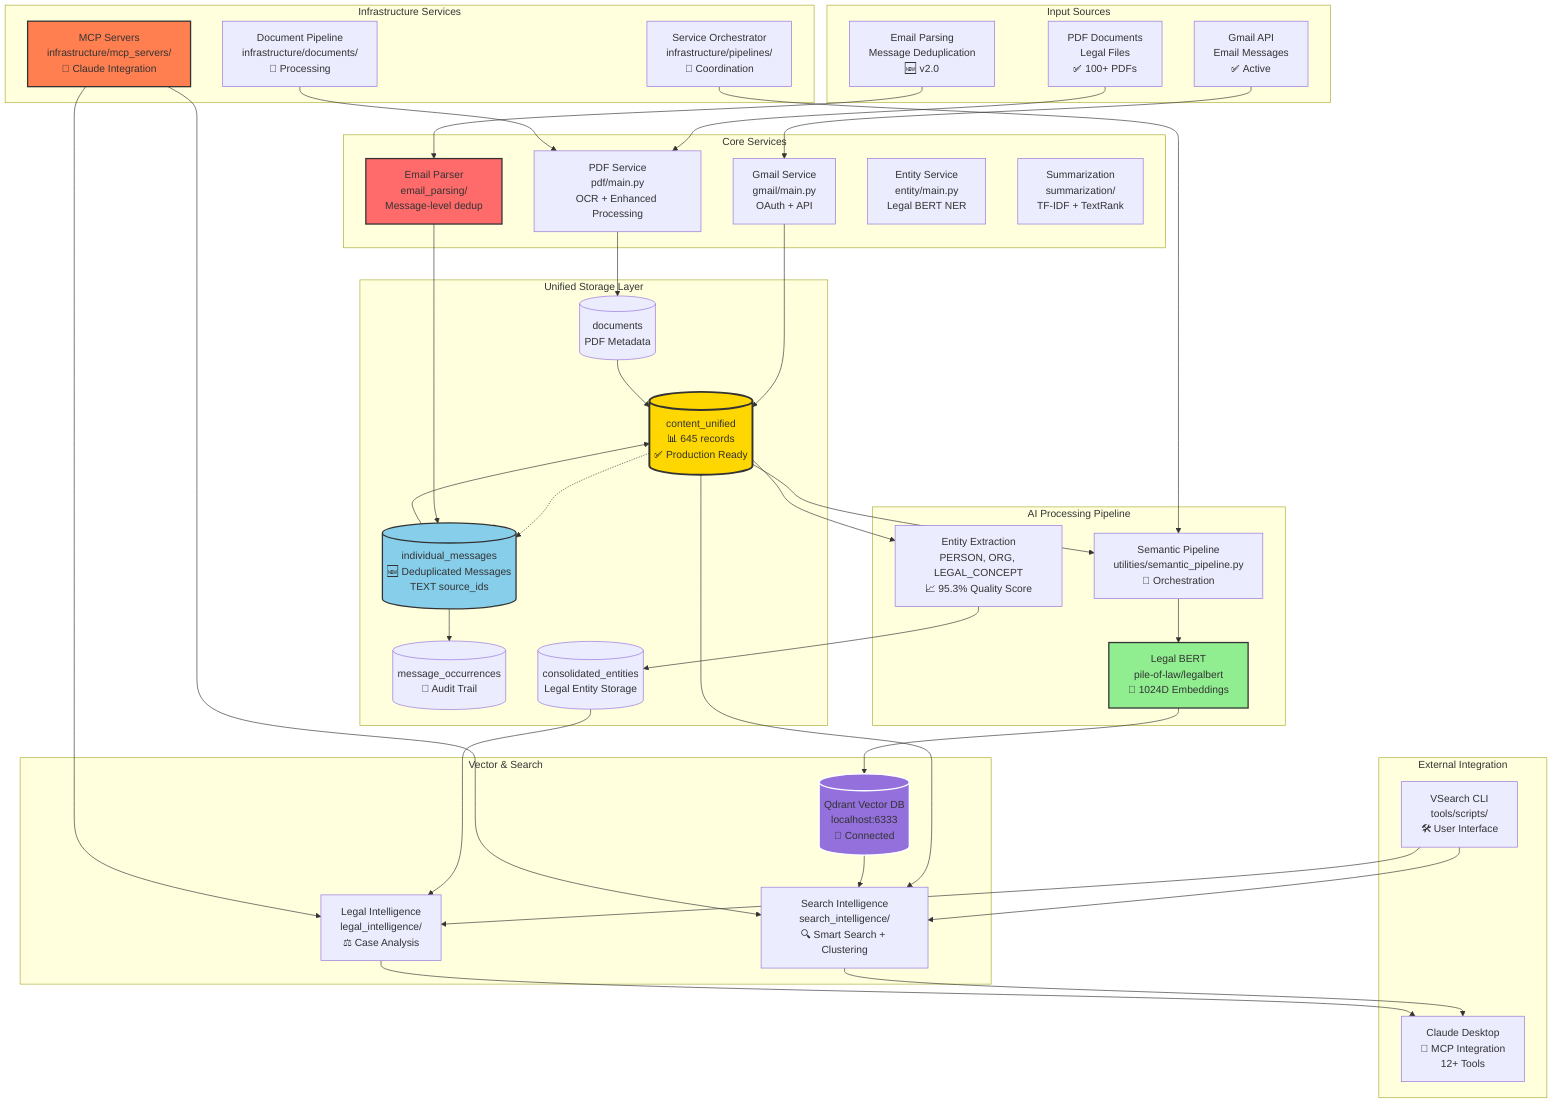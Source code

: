 flowchart TB
    subgraph "Input Sources"
        GmailAPI[Gmail API<br/>Email Messages<br/>✅ Active]
        PDFFiles[PDF Documents<br/>Legal Files<br/>✅ 100+ PDFs]
        EmailParsing[Email Parsing<br/>Message Deduplication<br/>🆕 v2.0]
    end
    
    subgraph "Core Services"
        GmailService[Gmail Service<br/>gmail/main.py<br/>OAuth + API]
        PDFService[PDF Service<br/>pdf/main.py<br/>OCR + Enhanced Processing]
        EmailParser[Email Parser<br/>email_parsing/<br/>Message-level dedup]
        EntityService[Entity Service<br/>entity/main.py<br/>Legal BERT NER]
        SummarizationService[Summarization<br/>summarization/<br/>TF-IDF + TextRank]
    end
    
    subgraph "Unified Storage Layer"
        ContentUnified[(content_unified<br/>📊 645 records<br/>✅ Production Ready)]
        IndividualMessages[(individual_messages<br/>🆕 Deduplicated Messages<br/>TEXT source_ids)]
        MessageOccurrences[(message_occurrences<br/>📝 Audit Trail)]
        Documents[(documents<br/>PDF Metadata)]
        ConsolidatedEntities[(consolidated_entities<br/>Legal Entity Storage)]
        
        ContentUnified -.-> IndividualMessages
        IndividualMessages --> MessageOccurrences
    end
    
    subgraph "AI Processing Pipeline"
        LegalBERT[Legal BERT<br/>pile-of-law/legalbert<br/>🤖 1024D Embeddings]
        EntityExtraction[Entity Extraction<br/>PERSON, ORG, LEGAL_CONCEPT<br/>📈 95.3% Quality Score]
        SemanticPipeline[Semantic Pipeline<br/>utilities/semantic_pipeline.py<br/>🔄 Orchestration]
    end
    
    subgraph "Vector & Search"
        Qdrant[(Qdrant Vector DB<br/>localhost:6333<br/>📡 Connected)]
        SearchIntelligence[Search Intelligence<br/>search_intelligence/<br/>🔍 Smart Search + Clustering]
        LegalIntelligence[Legal Intelligence<br/>legal_intelligence/<br/>⚖️ Case Analysis]
    end
    
    subgraph "Infrastructure Services"
        MCPServers[MCP Servers<br/>infrastructure/mcp_servers/<br/>🔌 Claude Integration]
        DocumentPipeline[Document Pipeline<br/>infrastructure/documents/<br/>📄 Processing]
        ServiceOrchestrator[Service Orchestrator<br/>infrastructure/pipelines/<br/>🎯 Coordination]
    end
    
    subgraph "External Integration"
        ClaudeDesktop[Claude Desktop<br/>🤝 MCP Integration<br/>12+ Tools]
        VSearchCLI[VSearch CLI<br/>tools/scripts/<br/>🛠️ User Interface]
    end
    
    %% Primary Data Flow
    GmailAPI --> GmailService
    PDFFiles --> PDFService
    EmailParsing --> EmailParser
    
    GmailService --> ContentUnified
    PDFService --> Documents
    EmailParser --> IndividualMessages
    
    %% Processing Flow
    ContentUnified --> EntityExtraction
    ContentUnified --> SemanticPipeline
    IndividualMessages --> ContentUnified
    Documents --> ContentUnified
    
    EntityExtraction --> ConsolidatedEntities
    SemanticPipeline --> LegalBERT
    LegalBERT --> Qdrant
    
    %% Search & Intelligence
    ContentUnified --> SearchIntelligence
    Qdrant --> SearchIntelligence
    ConsolidatedEntities --> LegalIntelligence
    
    %% Infrastructure Coordination
    ServiceOrchestrator --> SemanticPipeline
    DocumentPipeline --> PDFService
    MCPServers --> SearchIntelligence
    MCPServers --> LegalIntelligence
    
    %% External Access
    SearchIntelligence --> ClaudeDesktop
    LegalIntelligence --> ClaudeDesktop
    VSearchCLI --> SearchIntelligence
    VSearchCLI --> LegalIntelligence
    
    %% Styling
    style ContentUnified fill:#ffd700,stroke:#333,stroke-width:3px
    style IndividualMessages fill:#87ceeb,stroke:#333,stroke-width:2px
    style Qdrant fill:#9370db,stroke:#fff,stroke-width:2px
    style LegalBERT fill:#90ee90,stroke:#333,stroke-width:2px
    style EmailParser fill:#ff6b6b,stroke:#333,stroke-width:2px
    style MCPServers fill:#ff7f50,stroke:#333,stroke-width:2px